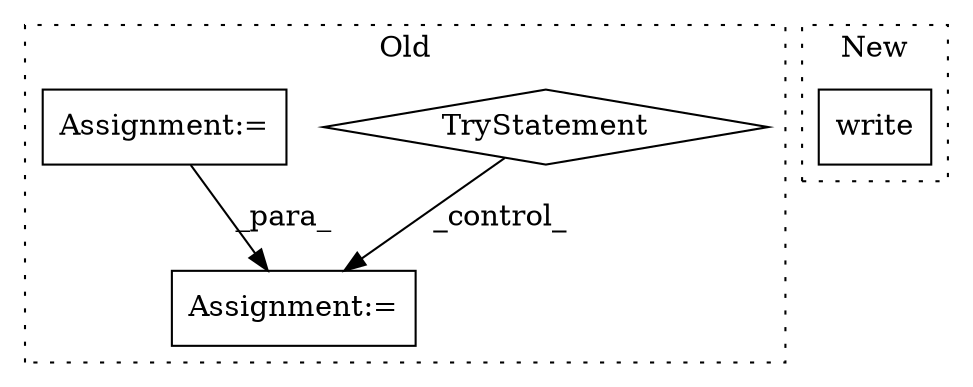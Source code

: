 digraph G {
subgraph cluster0 {
1 [label="TryStatement" a="54" s="3046" l="4" shape="diamond"];
3 [label="Assignment:=" a="7" s="3066" l="1" shape="box"];
4 [label="Assignment:=" a="7" s="2285" l="1" shape="box"];
label = "Old";
style="dotted";
}
subgraph cluster1 {
2 [label="write" a="32" s="3407,3417" l="6,1" shape="box"];
label = "New";
style="dotted";
}
1 -> 3 [label="_control_"];
4 -> 3 [label="_para_"];
}